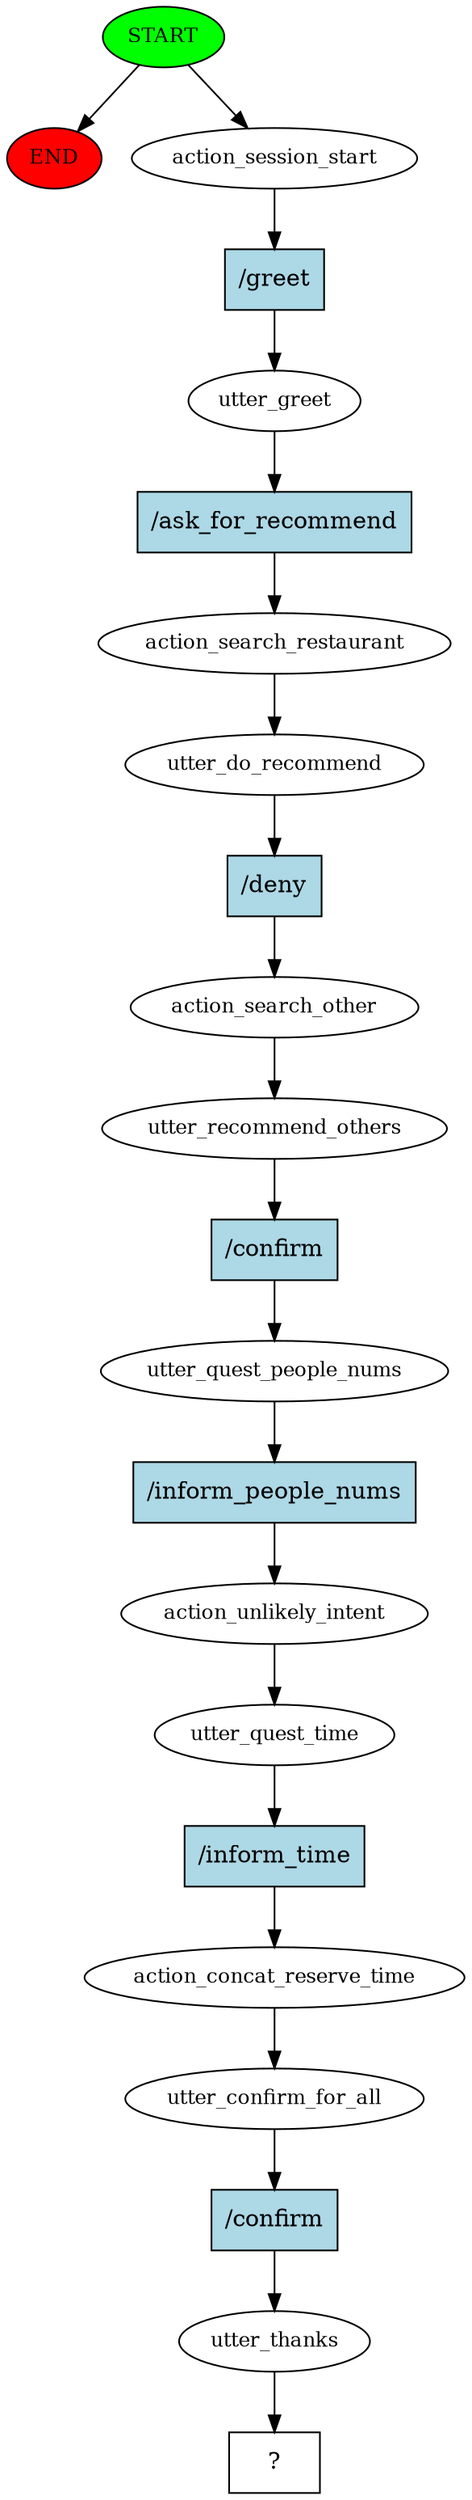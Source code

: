 digraph  {
0 [class="start active", fillcolor=green, fontsize=12, label=START, style=filled];
"-1" [class=end, fillcolor=red, fontsize=12, label=END, style=filled];
1 [class=active, fontsize=12, label=action_session_start];
2 [class=active, fontsize=12, label=utter_greet];
3 [class=active, fontsize=12, label=action_search_restaurant];
4 [class=active, fontsize=12, label=utter_do_recommend];
5 [class=active, fontsize=12, label=action_search_other];
6 [class=active, fontsize=12, label=utter_recommend_others];
7 [class=active, fontsize=12, label=utter_quest_people_nums];
8 [class=active, fontsize=12, label=action_unlikely_intent];
9 [class=active, fontsize=12, label=utter_quest_time];
10 [class=active, fontsize=12, label=action_concat_reserve_time];
11 [class=active, fontsize=12, label=utter_confirm_for_all];
12 [class=active, fontsize=12, label=utter_thanks];
13 [class="intent dashed active", label="  ?  ", shape=rect];
14 [class="intent active", fillcolor=lightblue, label="/greet", shape=rect, style=filled];
15 [class="intent active", fillcolor=lightblue, label="/ask_for_recommend", shape=rect, style=filled];
16 [class="intent active", fillcolor=lightblue, label="/deny", shape=rect, style=filled];
17 [class="intent active", fillcolor=lightblue, label="/confirm", shape=rect, style=filled];
18 [class="intent active", fillcolor=lightblue, label="/inform_people_nums", shape=rect, style=filled];
19 [class="intent active", fillcolor=lightblue, label="/inform_time", shape=rect, style=filled];
20 [class="intent active", fillcolor=lightblue, label="/confirm", shape=rect, style=filled];
0 -> "-1"  [class="", key=NONE, label=""];
0 -> 1  [class=active, key=NONE, label=""];
1 -> 14  [class=active, key=0];
2 -> 15  [class=active, key=0];
3 -> 4  [class=active, key=NONE, label=""];
4 -> 16  [class=active, key=0];
5 -> 6  [class=active, key=NONE, label=""];
6 -> 17  [class=active, key=0];
7 -> 18  [class=active, key=0];
8 -> 9  [class=active, key=NONE, label=""];
9 -> 19  [class=active, key=0];
10 -> 11  [class=active, key=NONE, label=""];
11 -> 20  [class=active, key=0];
12 -> 13  [class=active, key=NONE, label=""];
14 -> 2  [class=active, key=0];
15 -> 3  [class=active, key=0];
16 -> 5  [class=active, key=0];
17 -> 7  [class=active, key=0];
18 -> 8  [class=active, key=0];
19 -> 10  [class=active, key=0];
20 -> 12  [class=active, key=0];
}
